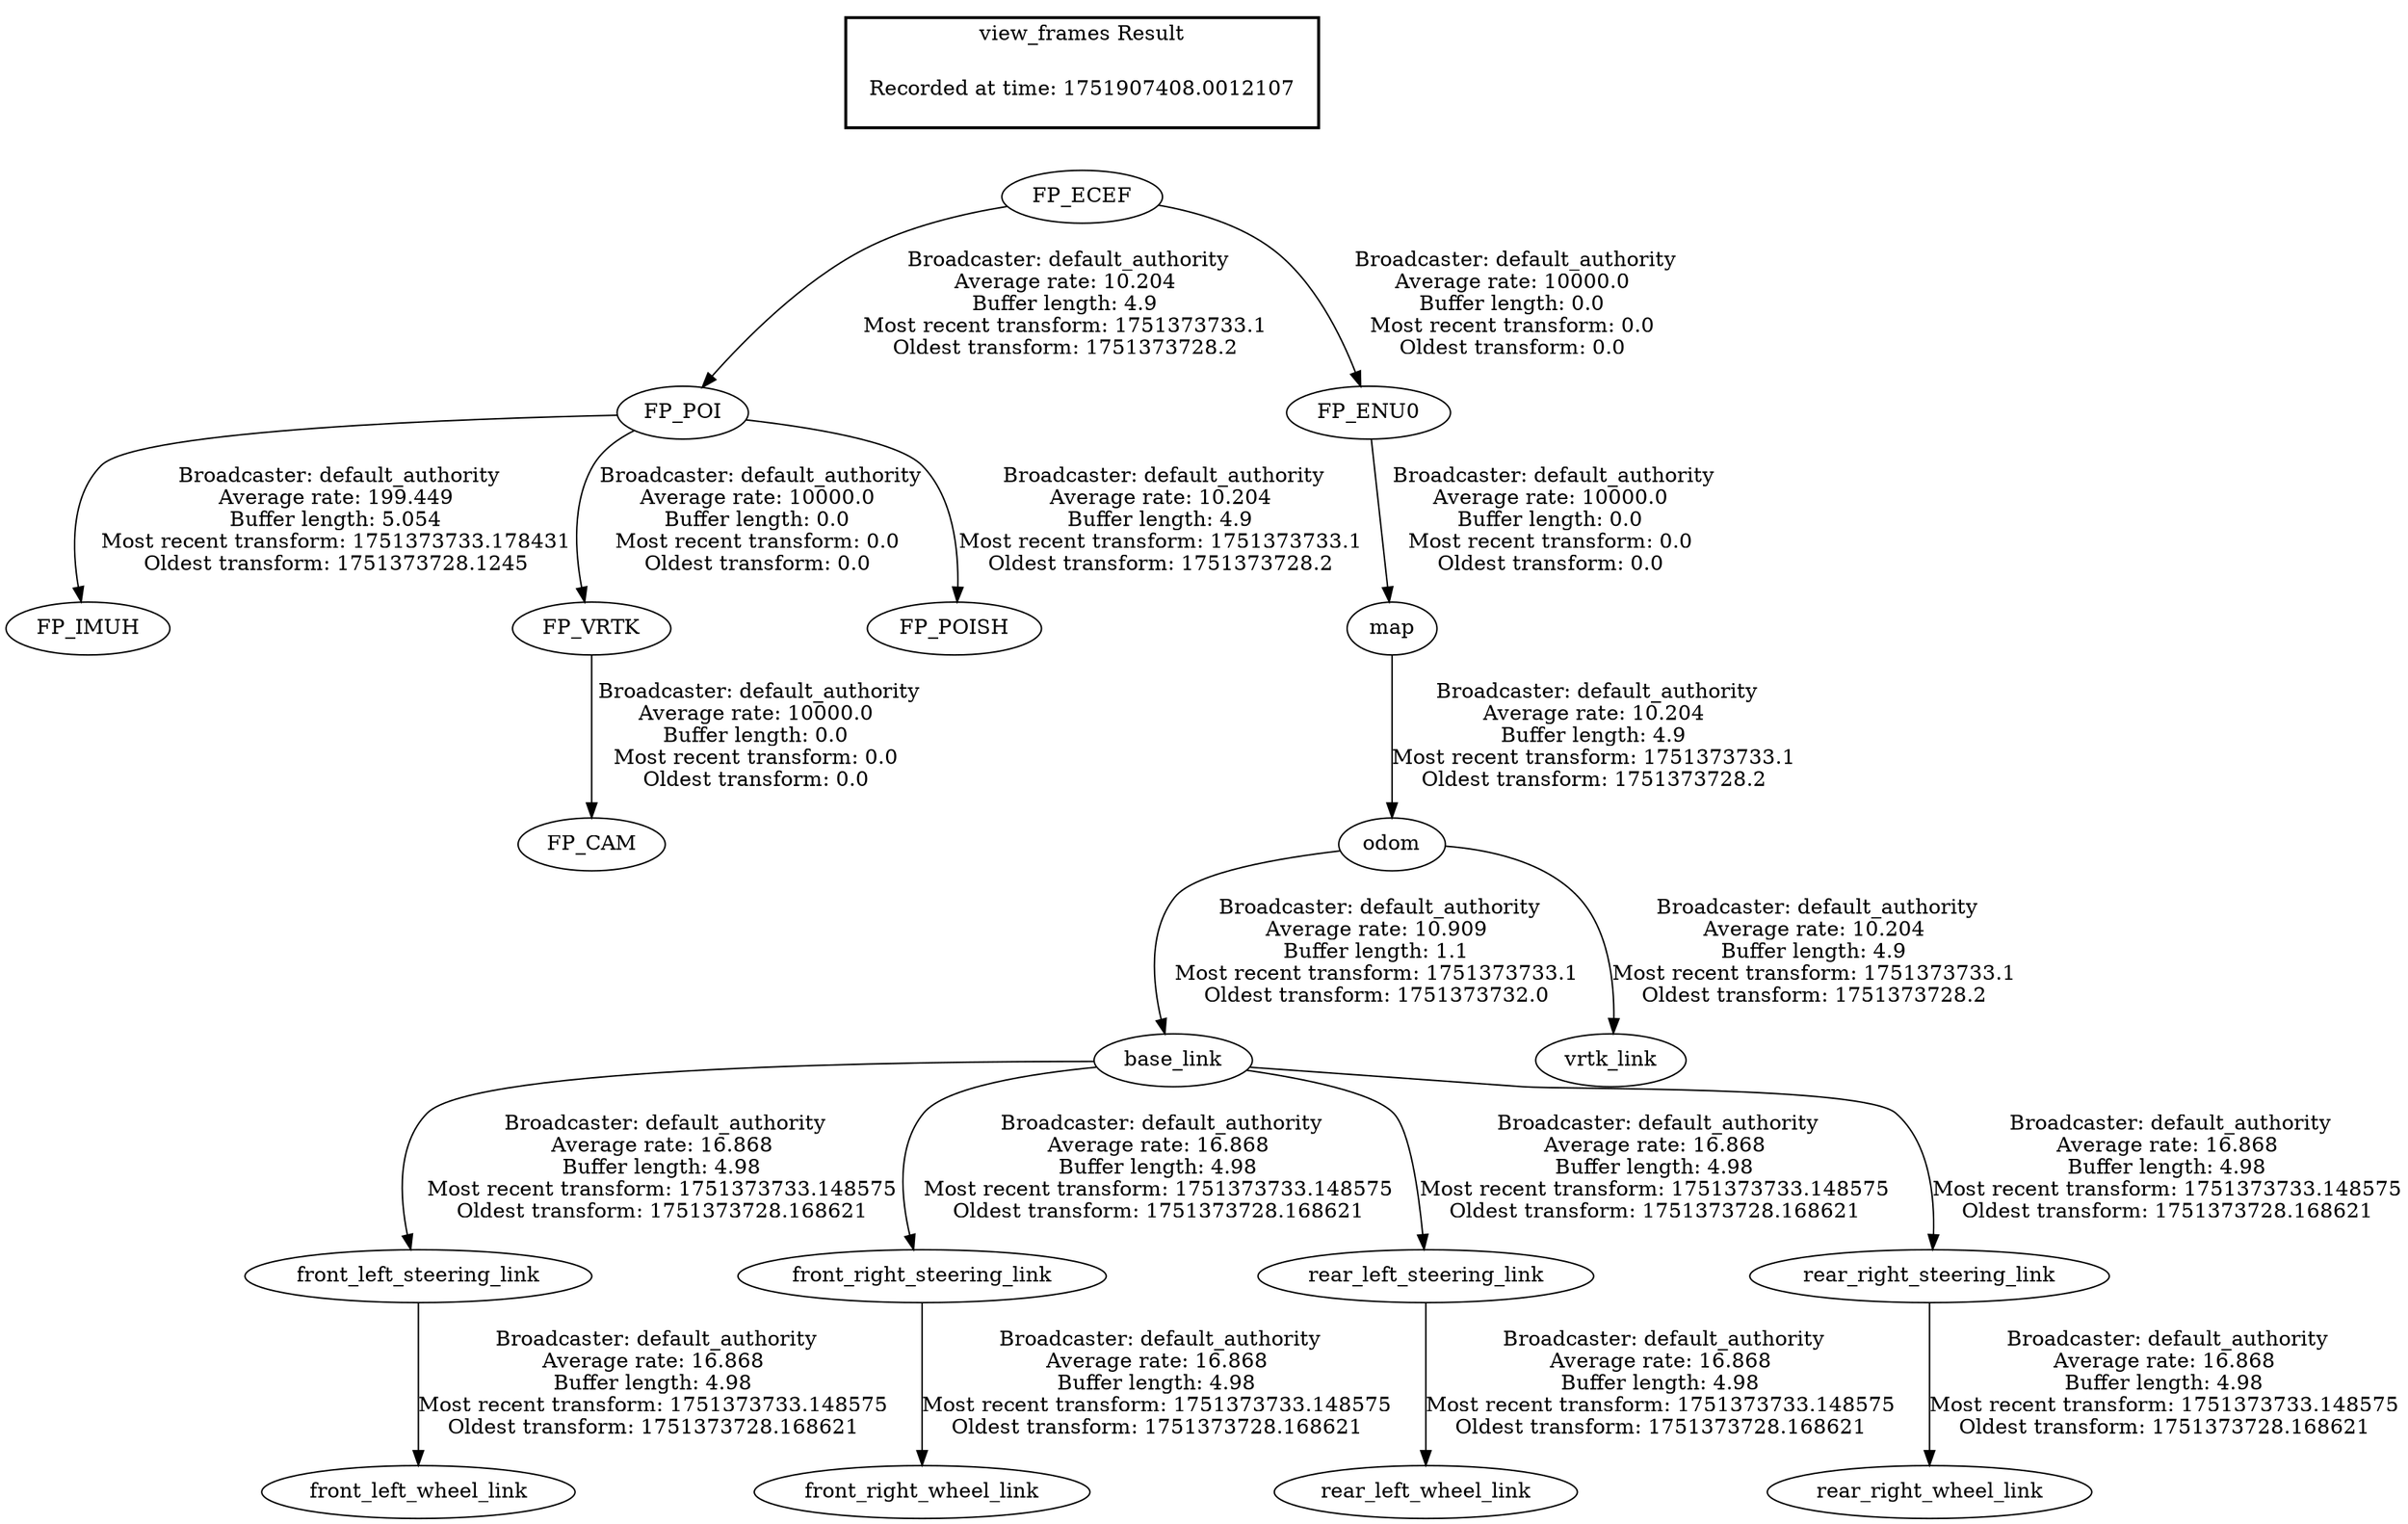 digraph G {
"FP_POI" -> "FP_IMUH"[label=" Broadcaster: default_authority\nAverage rate: 199.449\nBuffer length: 5.054\nMost recent transform: 1751373733.178431\nOldest transform: 1751373728.1245\n"];
"FP_ECEF" -> "FP_POI"[label=" Broadcaster: default_authority\nAverage rate: 10.204\nBuffer length: 4.9\nMost recent transform: 1751373733.1\nOldest transform: 1751373728.2\n"];
"FP_VRTK" -> "FP_CAM"[label=" Broadcaster: default_authority\nAverage rate: 10000.0\nBuffer length: 0.0\nMost recent transform: 0.0\nOldest transform: 0.0\n"];
"FP_POI" -> "FP_VRTK"[label=" Broadcaster: default_authority\nAverage rate: 10000.0\nBuffer length: 0.0\nMost recent transform: 0.0\nOldest transform: 0.0\n"];
"FP_ECEF" -> "FP_ENU0"[label=" Broadcaster: default_authority\nAverage rate: 10000.0\nBuffer length: 0.0\nMost recent transform: 0.0\nOldest transform: 0.0\n"];
"FP_ENU0" -> "map"[label=" Broadcaster: default_authority\nAverage rate: 10000.0\nBuffer length: 0.0\nMost recent transform: 0.0\nOldest transform: 0.0\n"];
"base_link" -> "front_left_steering_link"[label=" Broadcaster: default_authority\nAverage rate: 16.868\nBuffer length: 4.98\nMost recent transform: 1751373733.148575\nOldest transform: 1751373728.168621\n"];
"odom" -> "base_link"[label=" Broadcaster: default_authority\nAverage rate: 10.909\nBuffer length: 1.1\nMost recent transform: 1751373733.1\nOldest transform: 1751373732.0\n"];
"front_left_steering_link" -> "front_left_wheel_link"[label=" Broadcaster: default_authority\nAverage rate: 16.868\nBuffer length: 4.98\nMost recent transform: 1751373733.148575\nOldest transform: 1751373728.168621\n"];
"base_link" -> "front_right_steering_link"[label=" Broadcaster: default_authority\nAverage rate: 16.868\nBuffer length: 4.98\nMost recent transform: 1751373733.148575\nOldest transform: 1751373728.168621\n"];
"front_right_steering_link" -> "front_right_wheel_link"[label=" Broadcaster: default_authority\nAverage rate: 16.868\nBuffer length: 4.98\nMost recent transform: 1751373733.148575\nOldest transform: 1751373728.168621\n"];
"base_link" -> "rear_left_steering_link"[label=" Broadcaster: default_authority\nAverage rate: 16.868\nBuffer length: 4.98\nMost recent transform: 1751373733.148575\nOldest transform: 1751373728.168621\n"];
"rear_left_steering_link" -> "rear_left_wheel_link"[label=" Broadcaster: default_authority\nAverage rate: 16.868\nBuffer length: 4.98\nMost recent transform: 1751373733.148575\nOldest transform: 1751373728.168621\n"];
"base_link" -> "rear_right_steering_link"[label=" Broadcaster: default_authority\nAverage rate: 16.868\nBuffer length: 4.98\nMost recent transform: 1751373733.148575\nOldest transform: 1751373728.168621\n"];
"rear_right_steering_link" -> "rear_right_wheel_link"[label=" Broadcaster: default_authority\nAverage rate: 16.868\nBuffer length: 4.98\nMost recent transform: 1751373733.148575\nOldest transform: 1751373728.168621\n"];
"FP_POI" -> "FP_POISH"[label=" Broadcaster: default_authority\nAverage rate: 10.204\nBuffer length: 4.9\nMost recent transform: 1751373733.1\nOldest transform: 1751373728.2\n"];
"map" -> "odom"[label=" Broadcaster: default_authority\nAverage rate: 10.204\nBuffer length: 4.9\nMost recent transform: 1751373733.1\nOldest transform: 1751373728.2\n"];
"odom" -> "vrtk_link"[label=" Broadcaster: default_authority\nAverage rate: 10.204\nBuffer length: 4.9\nMost recent transform: 1751373733.1\nOldest transform: 1751373728.2\n"];
edge [style=invis];
 subgraph cluster_legend { style=bold; color=black; label ="view_frames Result";
"Recorded at time: 1751907408.0012107"[ shape=plaintext ] ;
}->"FP_ECEF";
}